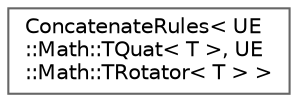 digraph "Graphical Class Hierarchy"
{
 // INTERACTIVE_SVG=YES
 // LATEX_PDF_SIZE
  bgcolor="transparent";
  edge [fontname=Helvetica,fontsize=10,labelfontname=Helvetica,labelfontsize=10];
  node [fontname=Helvetica,fontsize=10,shape=box,height=0.2,width=0.4];
  rankdir="LR";
  Node0 [id="Node000000",label="ConcatenateRules\< UE\l::Math::TQuat\< T \>, UE\l::Math::TRotator\< T \> \>",height=0.2,width=0.4,color="grey40", fillcolor="white", style="filled",URL="$d4/d3b/structConcatenateRules_3_01UE_1_1Math_1_1TQuat_3_01T_01_4_00_01UE_1_1Math_1_1TRotator_3_01T_01_4_01_4.html",tooltip=" "];
}
